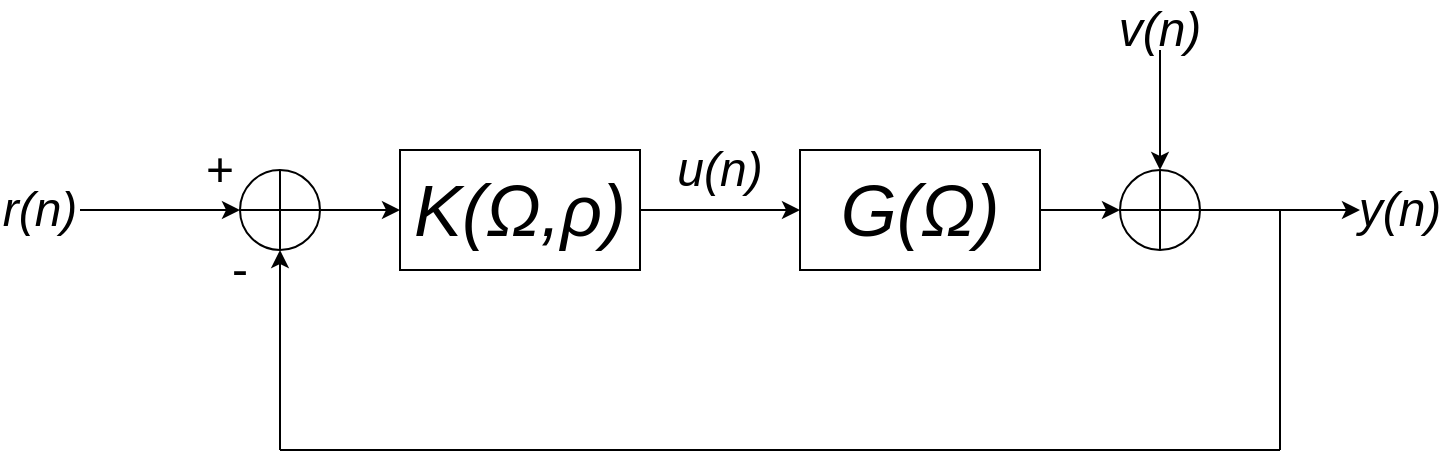 <mxfile version="13.4.5" type="device"><diagram name="Page-1" id="7e0a89b8-554c-2b80-1dc8-d5c74ca68de4"><mxGraphModel dx="868" dy="510" grid="1" gridSize="10" guides="1" tooltips="1" connect="1" arrows="1" fold="1" page="1" pageScale="1" pageWidth="1100" pageHeight="850" background="#ffffff" math="1" shadow="0"><root><mxCell id="0"/><mxCell id="1" parent="0"/><mxCell id="O_3ysHEqOQany-FX1Mav-4" style="edgeStyle=orthogonalEdgeStyle;rounded=0;orthogonalLoop=1;jettySize=auto;html=1;entryX=0;entryY=0.5;entryDx=0;entryDy=0;entryPerimeter=0;" parent="1" source="6tqm29J843aVdE12hI8K-1" target="O_3ysHEqOQany-FX1Mav-1" edge="1"><mxGeometry relative="1" as="geometry"/></mxCell><mxCell id="6tqm29J843aVdE12hI8K-1" value="&lt;font style=&quot;font-size: 36px&quot;&gt;&lt;i&gt;G(&lt;/i&gt;&lt;/font&gt;&lt;span style=&quot;font-size: 36px ; font-style: italic&quot;&gt;Ω)&lt;/span&gt;" style="rounded=0;whiteSpace=wrap;html=1;" parent="1" vertex="1"><mxGeometry x="440" y="90" width="120" height="60" as="geometry"/></mxCell><mxCell id="XE8uQ85OBNO9tf1OL8e2-4" value="" style="edgeStyle=orthogonalEdgeStyle;rounded=0;orthogonalLoop=1;jettySize=auto;html=1;" parent="1" source="6tqm29J843aVdE12hI8K-2" target="XE8uQ85OBNO9tf1OL8e2-1" edge="1"><mxGeometry relative="1" as="geometry"/></mxCell><mxCell id="6tqm29J843aVdE12hI8K-2" value="" style="verticalLabelPosition=bottom;verticalAlign=top;html=1;shape=mxgraph.flowchart.summing_function;" parent="1" vertex="1"><mxGeometry x="160" y="100" width="40" height="40" as="geometry"/></mxCell><mxCell id="6tqm29J843aVdE12hI8K-10" value="&lt;font style=&quot;font-size: 24px&quot;&gt;&lt;i&gt;y(n)&lt;/i&gt;&lt;/font&gt;" style="text;html=1;strokeColor=none;fillColor=none;align=center;verticalAlign=middle;whiteSpace=wrap;rounded=0;" parent="1" vertex="1"><mxGeometry x="720" y="110" width="40" height="20" as="geometry"/></mxCell><mxCell id="6tqm29J843aVdE12hI8K-11" value="&lt;font style=&quot;font-size: 24px&quot;&gt;&lt;i&gt;u(n)&lt;/i&gt;&lt;/font&gt;" style="text;html=1;strokeColor=none;fillColor=none;align=center;verticalAlign=middle;whiteSpace=wrap;rounded=0;" parent="1" vertex="1"><mxGeometry x="380" y="90" width="40" height="20" as="geometry"/></mxCell><mxCell id="6tqm29J843aVdE12hI8K-13" value="" style="edgeStyle=orthogonalEdgeStyle;rounded=0;orthogonalLoop=1;jettySize=auto;html=1;" parent="1" source="6tqm29J843aVdE12hI8K-12" target="6tqm29J843aVdE12hI8K-2" edge="1"><mxGeometry relative="1" as="geometry"/></mxCell><mxCell id="6tqm29J843aVdE12hI8K-12" value="&lt;font style=&quot;font-size: 24px&quot;&gt;&lt;i&gt;r(n)&lt;/i&gt;&lt;/font&gt;" style="text;html=1;strokeColor=none;fillColor=none;align=center;verticalAlign=middle;whiteSpace=wrap;rounded=0;" parent="1" vertex="1"><mxGeometry x="40" y="110" width="40" height="20" as="geometry"/></mxCell><mxCell id="6tqm29J843aVdE12hI8K-15" value="" style="endArrow=none;html=1;" parent="1" edge="1"><mxGeometry width="50" height="50" relative="1" as="geometry"><mxPoint x="680" y="240" as="sourcePoint"/><mxPoint x="680" y="120" as="targetPoint"/></mxGeometry></mxCell><mxCell id="6tqm29J843aVdE12hI8K-16" value="&lt;font style=&quot;font-size: 24px&quot;&gt;+&lt;/font&gt;" style="text;html=1;strokeColor=none;fillColor=none;align=center;verticalAlign=middle;whiteSpace=wrap;rounded=0;" parent="1" vertex="1"><mxGeometry x="130" y="90" width="40" height="20" as="geometry"/></mxCell><mxCell id="6tqm29J843aVdE12hI8K-17" value="&lt;font style=&quot;font-size: 24px&quot;&gt;-&lt;/font&gt;" style="text;html=1;strokeColor=none;fillColor=none;align=center;verticalAlign=middle;whiteSpace=wrap;rounded=0;" parent="1" vertex="1"><mxGeometry x="140" y="140" width="40" height="20" as="geometry"/></mxCell><mxCell id="6tqm29J843aVdE12hI8K-18" value="" style="endArrow=classic;html=1;entryX=0.5;entryY=1;entryDx=0;entryDy=0;entryPerimeter=0;" parent="1" target="6tqm29J843aVdE12hI8K-2" edge="1"><mxGeometry width="50" height="50" relative="1" as="geometry"><mxPoint x="180" y="240" as="sourcePoint"/><mxPoint x="470" y="210" as="targetPoint"/></mxGeometry></mxCell><mxCell id="6tqm29J843aVdE12hI8K-19" value="" style="endArrow=none;html=1;" parent="1" edge="1"><mxGeometry width="50" height="50" relative="1" as="geometry"><mxPoint x="180" y="240" as="sourcePoint"/><mxPoint x="680" y="240" as="targetPoint"/></mxGeometry></mxCell><mxCell id="XE8uQ85OBNO9tf1OL8e2-5" value="" style="edgeStyle=orthogonalEdgeStyle;rounded=0;orthogonalLoop=1;jettySize=auto;html=1;" parent="1" source="XE8uQ85OBNO9tf1OL8e2-1" target="6tqm29J843aVdE12hI8K-1" edge="1"><mxGeometry relative="1" as="geometry"/></mxCell><mxCell id="XE8uQ85OBNO9tf1OL8e2-1" value="&lt;font style=&quot;font-size: 36px&quot;&gt;K(Ω,&lt;span style=&quot;text-align: left&quot;&gt;ρ)&lt;/span&gt;&lt;/font&gt;" style="rounded=0;whiteSpace=wrap;html=1;fontStyle=2" parent="1" vertex="1"><mxGeometry x="240" y="90" width="120" height="60" as="geometry"/></mxCell><mxCell id="O_3ysHEqOQany-FX1Mav-5" style="edgeStyle=orthogonalEdgeStyle;rounded=0;orthogonalLoop=1;jettySize=auto;html=1;" parent="1" source="O_3ysHEqOQany-FX1Mav-1" edge="1"><mxGeometry relative="1" as="geometry"><mxPoint x="720" y="120" as="targetPoint"/></mxGeometry></mxCell><mxCell id="O_3ysHEqOQany-FX1Mav-1" value="" style="verticalLabelPosition=bottom;verticalAlign=top;html=1;shape=mxgraph.flowchart.summing_function;" parent="1" vertex="1"><mxGeometry x="600" y="100" width="40" height="40" as="geometry"/></mxCell><mxCell id="O_3ysHEqOQany-FX1Mav-2" value="" style="edgeStyle=orthogonalEdgeStyle;rounded=0;orthogonalLoop=1;jettySize=auto;html=1;" parent="1" source="O_3ysHEqOQany-FX1Mav-3" target="O_3ysHEqOQany-FX1Mav-1" edge="1"><mxGeometry relative="1" as="geometry"/></mxCell><mxCell id="O_3ysHEqOQany-FX1Mav-3" value="&lt;font style=&quot;font-size: 24px&quot;&gt;&lt;i&gt;v(n)&lt;/i&gt;&lt;/font&gt;" style="text;html=1;strokeColor=none;fillColor=none;align=center;verticalAlign=middle;whiteSpace=wrap;rounded=0;" parent="1" vertex="1"><mxGeometry x="600" y="20" width="40" height="20" as="geometry"/></mxCell></root></mxGraphModel></diagram></mxfile>